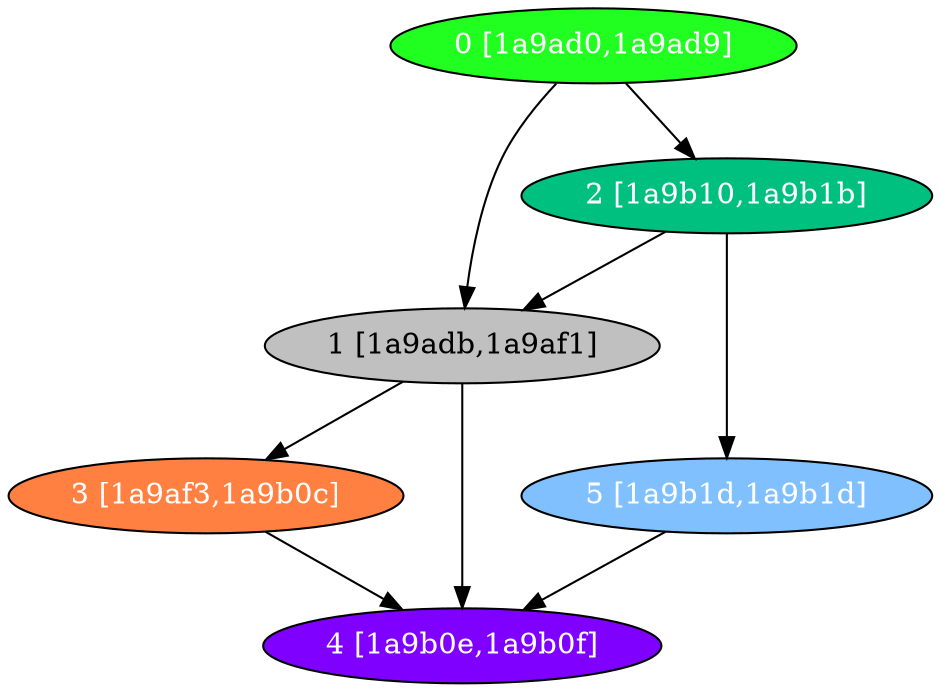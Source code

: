 diGraph libnss3{
	libnss3_0  [style=filled fillcolor="#20FF20" fontcolor="#ffffff" shape=oval label="0 [1a9ad0,1a9ad9]"]
	libnss3_1  [style=filled fillcolor="#C0C0C0" fontcolor="#000000" shape=oval label="1 [1a9adb,1a9af1]"]
	libnss3_2  [style=filled fillcolor="#00C080" fontcolor="#ffffff" shape=oval label="2 [1a9b10,1a9b1b]"]
	libnss3_3  [style=filled fillcolor="#FF8040" fontcolor="#ffffff" shape=oval label="3 [1a9af3,1a9b0c]"]
	libnss3_4  [style=filled fillcolor="#8000FF" fontcolor="#ffffff" shape=oval label="4 [1a9b0e,1a9b0f]"]
	libnss3_5  [style=filled fillcolor="#80C0FF" fontcolor="#ffffff" shape=oval label="5 [1a9b1d,1a9b1d]"]

	libnss3_0 -> libnss3_1
	libnss3_0 -> libnss3_2
	libnss3_1 -> libnss3_3
	libnss3_1 -> libnss3_4
	libnss3_2 -> libnss3_1
	libnss3_2 -> libnss3_5
	libnss3_3 -> libnss3_4
	libnss3_5 -> libnss3_4
}